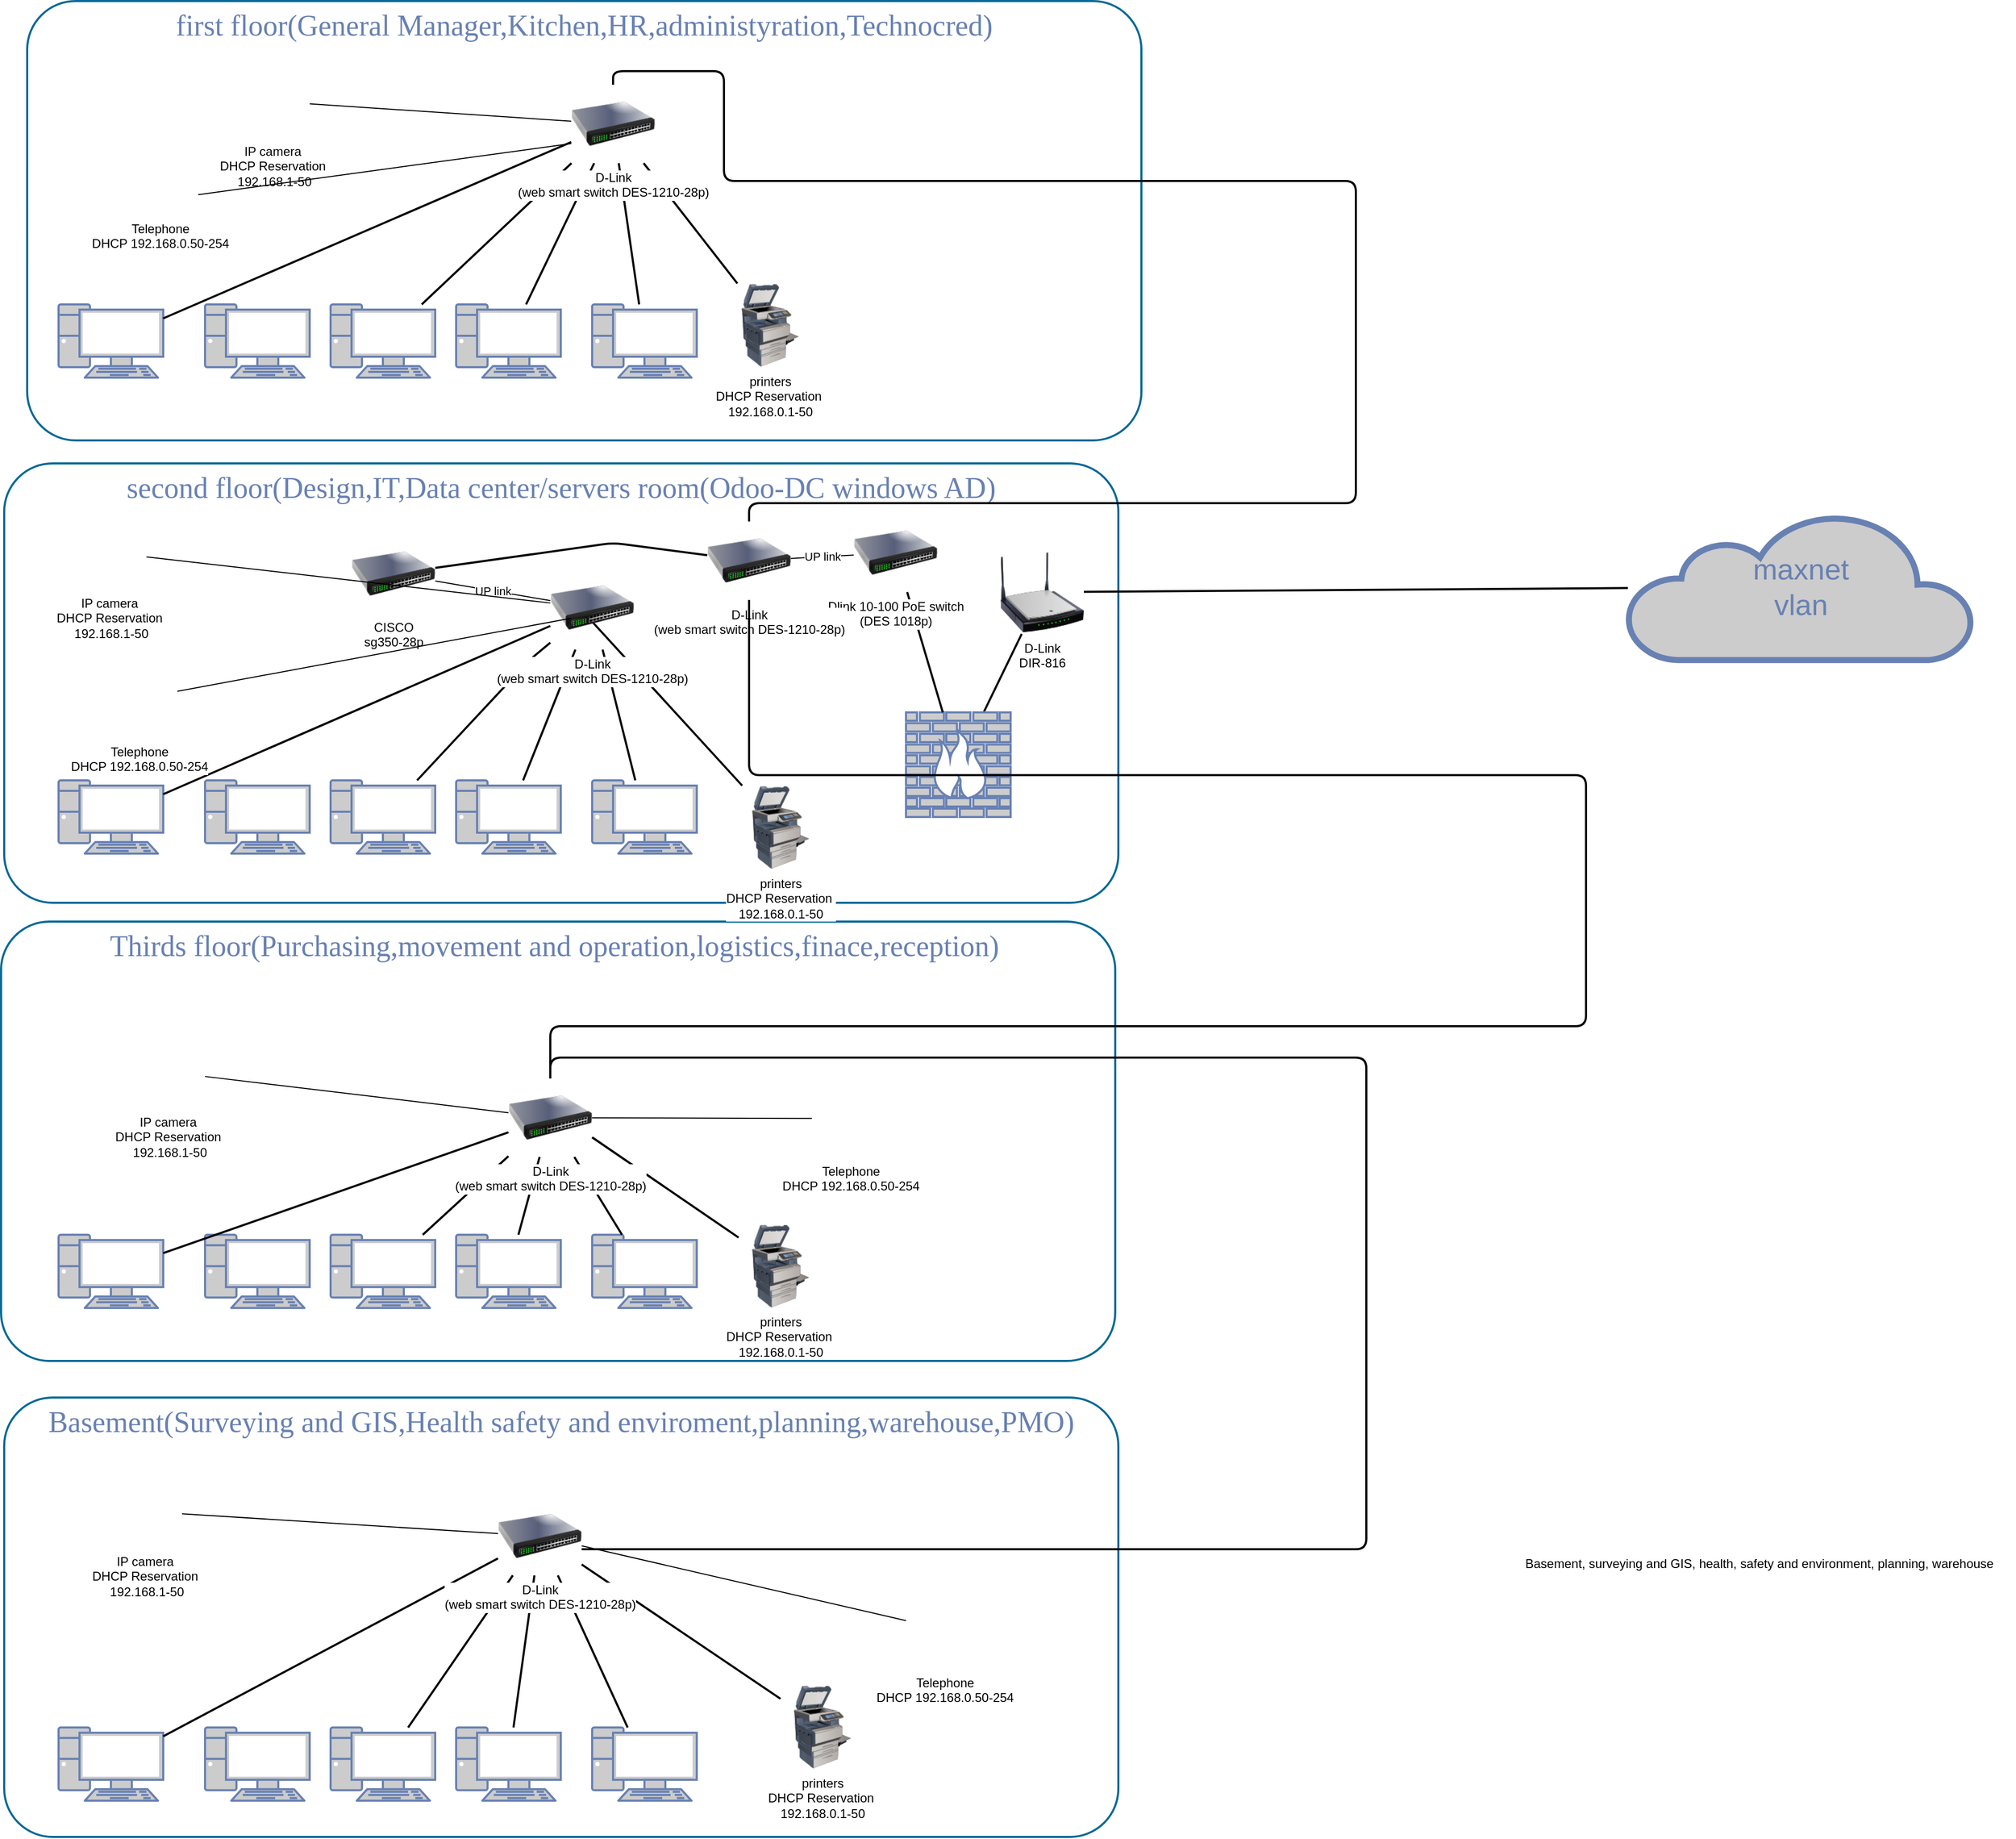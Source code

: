 <mxfile version="14.8.0" type="github">
  <diagram name="Page-1" id="bfe91b75-5d2c-26a0-9c1d-138518896778">
    <mxGraphModel dx="2062" dy="1122" grid="1" gridSize="10" guides="1" tooltips="1" connect="1" arrows="1" fold="1" page="1" pageScale="1" pageWidth="1100" pageHeight="850" background="none" math="0" shadow="0">
      <root>
        <mxCell id="0" />
        <mxCell id="1" parent="0" />
        <mxCell id="7c3789c024ecab99-82" value="Basement(Surveying and GIS,Health safety and enviroment,planning,warehouse,PMO)" style="rounded=1;whiteSpace=wrap;html=1;shadow=0;comic=0;strokeColor=#036897;strokeWidth=2;fillColor=none;fontFamily=Verdana;fontSize=28;fontColor=#6881B3;align=center;arcSize=11;verticalAlign=top;" parent="1" vertex="1">
          <mxGeometry x="78" y="1355" width="1065" height="420" as="geometry" />
        </mxCell>
        <mxCell id="7c3789c024ecab99-81" value="Thirds floor(Purchasing,movement and operation,logistics,finace,reception)&amp;nbsp;" style="rounded=1;whiteSpace=wrap;html=1;shadow=0;comic=0;strokeColor=#036897;strokeWidth=2;fillColor=none;fontFamily=Verdana;fontSize=28;fontColor=#6881B3;align=center;arcSize=11;verticalAlign=top;" parent="1" vertex="1">
          <mxGeometry x="75" y="900" width="1065" height="420" as="geometry" />
        </mxCell>
        <mxCell id="7c3789c024ecab99-79" value="second floor(Design,IT,Data center/servers room(Odoo-DC windows AD)" style="rounded=1;whiteSpace=wrap;html=1;shadow=0;comic=0;strokeColor=#036897;strokeWidth=2;fillColor=none;fontFamily=Verdana;fontSize=28;fontColor=#6881B3;align=center;arcSize=11;verticalAlign=top;" parent="1" vertex="1">
          <mxGeometry x="78" y="462" width="1065" height="420" as="geometry" />
        </mxCell>
        <mxCell id="7c3789c024ecab99-78" value="first floor(General Manager,Kitchen,HR,administyration,Technocred)" style="rounded=1;whiteSpace=wrap;html=1;shadow=0;comic=0;strokeColor=#036897;strokeWidth=2;fillColor=none;fontFamily=Verdana;fontSize=28;fontColor=#6881B3;align=center;arcSize=11;verticalAlign=top;" parent="1" vertex="1">
          <mxGeometry x="100" y="20" width="1065" height="420" as="geometry" />
        </mxCell>
        <mxCell id="7c3789c024ecab99-55" style="edgeStyle=none;html=1;labelBackgroundColor=none;endArrow=none;endFill=0;strokeWidth=2;fontFamily=Verdana;fontSize=28;fontColor=#6881B3;" parent="1" source="7c3789c024ecab99-8" target="DdyyzYHFz9jRjWtr3Mpa-1" edge="1">
          <mxGeometry relative="1" as="geometry">
            <mxPoint x="870" y="550" as="targetPoint" />
          </mxGeometry>
        </mxCell>
        <mxCell id="7c3789c024ecab99-8" value="" style="fontColor=#0066CC;verticalAlign=top;verticalLabelPosition=bottom;labelPosition=center;align=center;html=1;fillColor=#CCCCCC;strokeColor=#6881B3;gradientColor=none;gradientDirection=north;strokeWidth=2;shape=mxgraph.networks.firewall;rounded=0;shadow=0;comic=0;" parent="1" vertex="1">
          <mxGeometry x="940" y="700" width="100" height="100" as="geometry" />
        </mxCell>
        <mxCell id="7c3789c024ecab99-18" style="edgeStyle=orthogonalEdgeStyle;html=1;labelBackgroundColor=none;endArrow=none;endFill=0;strokeWidth=2;fontFamily=Verdana;fontSize=15;fontColor=#036897;" parent="1" source="DdyyzYHFz9jRjWtr3Mpa-18" target="DdyyzYHFz9jRjWtr3Mpa-3" edge="1">
          <mxGeometry relative="1" as="geometry">
            <mxPoint x="1040" y="500" as="targetPoint" />
            <Array as="points">
              <mxPoint x="766" y="87" />
              <mxPoint x="766" y="192" />
              <mxPoint x="1370" y="192" />
              <mxPoint x="1370" y="500" />
            </Array>
            <mxPoint x="765.7" y="189.56" as="sourcePoint" />
          </mxGeometry>
        </mxCell>
        <mxCell id="7c3789c024ecab99-52" style="edgeStyle=none;html=1;labelBackgroundColor=none;endArrow=none;endFill=0;strokeWidth=2;fontFamily=Verdana;fontSize=15;fontColor=#036897;" parent="1" source="DdyyzYHFz9jRjWtr3Mpa-2" target="7c3789c024ecab99-8" edge="1">
          <mxGeometry relative="1" as="geometry">
            <mxPoint x="1550.0" y="917" as="targetPoint" />
            <mxPoint x="990" y="515" as="sourcePoint" />
          </mxGeometry>
        </mxCell>
        <mxCell id="7c3789c024ecab99-1" value="" style="fontColor=#0066CC;verticalAlign=top;verticalLabelPosition=bottom;labelPosition=center;align=center;html=1;fillColor=#CCCCCC;strokeColor=#6881B3;gradientColor=none;gradientDirection=north;strokeWidth=2;shape=mxgraph.networks.pc;rounded=0;shadow=0;comic=0;" parent="1" vertex="1">
          <mxGeometry x="130.0" y="310" width="100" height="70" as="geometry" />
        </mxCell>
        <mxCell id="7c3789c024ecab99-2" value="" style="fontColor=#0066CC;verticalAlign=top;verticalLabelPosition=bottom;labelPosition=center;align=center;html=1;fillColor=#CCCCCC;strokeColor=#6881B3;gradientColor=none;gradientDirection=north;strokeWidth=2;shape=mxgraph.networks.pc;rounded=0;shadow=0;comic=0;" parent="1" vertex="1">
          <mxGeometry x="270.0" y="310" width="100" height="70" as="geometry" />
        </mxCell>
        <mxCell id="7c3789c024ecab99-3" value="" style="fontColor=#0066CC;verticalAlign=top;verticalLabelPosition=bottom;labelPosition=center;align=center;html=1;fillColor=#CCCCCC;strokeColor=#6881B3;gradientColor=none;gradientDirection=north;strokeWidth=2;shape=mxgraph.networks.pc;rounded=0;shadow=0;comic=0;" parent="1" vertex="1">
          <mxGeometry x="390.0" y="310" width="100" height="70" as="geometry" />
        </mxCell>
        <mxCell id="7c3789c024ecab99-4" value="" style="fontColor=#0066CC;verticalAlign=top;verticalLabelPosition=bottom;labelPosition=center;align=center;html=1;fillColor=#CCCCCC;strokeColor=#6881B3;gradientColor=none;gradientDirection=north;strokeWidth=2;shape=mxgraph.networks.pc;rounded=0;shadow=0;comic=0;" parent="1" vertex="1">
          <mxGeometry x="510.0" y="310" width="100" height="70" as="geometry" />
        </mxCell>
        <mxCell id="7c3789c024ecab99-5" value="" style="fontColor=#0066CC;verticalAlign=top;verticalLabelPosition=bottom;labelPosition=center;align=center;html=1;fillColor=#CCCCCC;strokeColor=#6881B3;gradientColor=none;gradientDirection=north;strokeWidth=2;shape=mxgraph.networks.pc;rounded=0;shadow=0;comic=0;" parent="1" vertex="1">
          <mxGeometry x="640.0" y="310" width="100" height="70" as="geometry" />
        </mxCell>
        <mxCell id="7c3789c024ecab99-13" style="edgeStyle=none;html=1;labelBackgroundColor=none;endArrow=none;endFill=0;strokeWidth=2;fontFamily=Verdana;fontSize=15;fontColor=#036897;" parent="1" source="7c3789c024ecab99-1" target="DdyyzYHFz9jRjWtr3Mpa-18" edge="1">
          <mxGeometry relative="1" as="geometry">
            <mxPoint x="704.8" y="190.67" as="targetPoint" />
          </mxGeometry>
        </mxCell>
        <mxCell id="7c3789c024ecab99-14" style="edgeStyle=none;html=1;labelBackgroundColor=none;endArrow=none;endFill=0;strokeWidth=2;fontFamily=Verdana;fontSize=15;fontColor=#036897;" parent="1" source="7c3789c024ecab99-3" target="DdyyzYHFz9jRjWtr3Mpa-18" edge="1">
          <mxGeometry relative="1" as="geometry">
            <mxPoint x="722.6" y="196.88" as="targetPoint" />
          </mxGeometry>
        </mxCell>
        <mxCell id="7c3789c024ecab99-15" style="edgeStyle=none;html=1;labelBackgroundColor=none;endArrow=none;endFill=0;strokeWidth=2;fontFamily=Verdana;fontSize=15;fontColor=#036897;" parent="1" source="7c3789c024ecab99-4" target="DdyyzYHFz9jRjWtr3Mpa-18" edge="1">
          <mxGeometry relative="1" as="geometry">
            <mxPoint x="728.8" y="188.9" as="targetPoint" />
          </mxGeometry>
        </mxCell>
        <mxCell id="7c3789c024ecab99-16" style="edgeStyle=none;html=1;labelBackgroundColor=none;endArrow=none;endFill=0;strokeWidth=2;fontFamily=Verdana;fontSize=15;fontColor=#036897;" parent="1" source="7c3789c024ecab99-5" target="DdyyzYHFz9jRjWtr3Mpa-18" edge="1">
          <mxGeometry relative="1" as="geometry">
            <mxPoint x="754.6" y="199.55" as="targetPoint" />
          </mxGeometry>
        </mxCell>
        <mxCell id="7c3789c024ecab99-20" value="" style="fontColor=#0066CC;verticalAlign=top;verticalLabelPosition=bottom;labelPosition=center;align=center;html=1;fillColor=#CCCCCC;strokeColor=#6881B3;gradientColor=none;gradientDirection=north;strokeWidth=2;shape=mxgraph.networks.pc;rounded=0;shadow=0;comic=0;" parent="1" vertex="1">
          <mxGeometry x="130.0" y="765" width="100" height="70" as="geometry" />
        </mxCell>
        <mxCell id="7c3789c024ecab99-21" value="" style="fontColor=#0066CC;verticalAlign=top;verticalLabelPosition=bottom;labelPosition=center;align=center;html=1;fillColor=#CCCCCC;strokeColor=#6881B3;gradientColor=none;gradientDirection=north;strokeWidth=2;shape=mxgraph.networks.pc;rounded=0;shadow=0;comic=0;" parent="1" vertex="1">
          <mxGeometry x="270.0" y="765" width="100" height="70" as="geometry" />
        </mxCell>
        <mxCell id="7c3789c024ecab99-23" value="" style="fontColor=#0066CC;verticalAlign=top;verticalLabelPosition=bottom;labelPosition=center;align=center;html=1;fillColor=#CCCCCC;strokeColor=#6881B3;gradientColor=none;gradientDirection=north;strokeWidth=2;shape=mxgraph.networks.pc;rounded=0;shadow=0;comic=0;" parent="1" vertex="1">
          <mxGeometry x="390.0" y="765" width="100" height="70" as="geometry" />
        </mxCell>
        <mxCell id="7c3789c024ecab99-25" value="" style="fontColor=#0066CC;verticalAlign=top;verticalLabelPosition=bottom;labelPosition=center;align=center;html=1;fillColor=#CCCCCC;strokeColor=#6881B3;gradientColor=none;gradientDirection=north;strokeWidth=2;shape=mxgraph.networks.pc;rounded=0;shadow=0;comic=0;" parent="1" vertex="1">
          <mxGeometry x="510.0" y="765" width="100" height="70" as="geometry" />
        </mxCell>
        <mxCell id="7c3789c024ecab99-27" value="" style="fontColor=#0066CC;verticalAlign=top;verticalLabelPosition=bottom;labelPosition=center;align=center;html=1;fillColor=#CCCCCC;strokeColor=#6881B3;gradientColor=none;gradientDirection=north;strokeWidth=2;shape=mxgraph.networks.pc;rounded=0;shadow=0;comic=0;" parent="1" vertex="1">
          <mxGeometry x="640.0" y="765" width="100" height="70" as="geometry" />
        </mxCell>
        <mxCell id="7c3789c024ecab99-19" style="edgeStyle=none;html=1;labelBackgroundColor=none;endArrow=none;endFill=0;strokeWidth=2;fontFamily=Verdana;fontSize=15;fontColor=#036897;" parent="1" source="7c3789c024ecab99-20" target="DdyyzYHFz9jRjWtr3Mpa-5" edge="1">
          <mxGeometry relative="1" as="geometry">
            <mxPoint x="590.8" y="614.23" as="targetPoint" />
          </mxGeometry>
        </mxCell>
        <mxCell id="7c3789c024ecab99-22" style="edgeStyle=none;html=1;labelBackgroundColor=none;endArrow=none;endFill=0;strokeWidth=2;fontFamily=Verdana;fontSize=15;fontColor=#036897;" parent="1" source="7c3789c024ecab99-23" target="DdyyzYHFz9jRjWtr3Mpa-5" edge="1">
          <mxGeometry relative="1" as="geometry">
            <mxPoint x="591.7" y="622.21" as="targetPoint" />
            <Array as="points">
              <mxPoint x="580" y="650" />
            </Array>
          </mxGeometry>
        </mxCell>
        <mxCell id="7c3789c024ecab99-24" style="edgeStyle=none;html=1;labelBackgroundColor=none;endArrow=none;endFill=0;strokeWidth=2;fontFamily=Verdana;fontSize=15;fontColor=#036897;" parent="1" source="7c3789c024ecab99-25" target="DdyyzYHFz9jRjWtr3Mpa-5" edge="1">
          <mxGeometry relative="1" as="geometry">
            <mxPoint x="597.9" y="621.34" as="targetPoint" />
          </mxGeometry>
        </mxCell>
        <mxCell id="7c3789c024ecab99-26" style="edgeStyle=none;html=1;labelBackgroundColor=none;endArrow=none;endFill=0;strokeWidth=2;fontFamily=Verdana;fontSize=15;fontColor=#036897;" parent="1" source="7c3789c024ecab99-27" target="DdyyzYHFz9jRjWtr3Mpa-5" edge="1">
          <mxGeometry relative="1" as="geometry">
            <mxPoint x="609.4" y="621.34" as="targetPoint" />
          </mxGeometry>
        </mxCell>
        <mxCell id="7c3789c024ecab99-28" style="edgeStyle=none;html=1;labelBackgroundColor=none;endArrow=none;endFill=0;strokeWidth=2;fontFamily=Verdana;fontSize=15;fontColor=#036897;" parent="1" source="DdyyzYHFz9jRjWtr3Mpa-15" edge="1">
          <mxGeometry relative="1" as="geometry">
            <mxPoint x="637" y="610" as="targetPoint" />
            <mxPoint x="800" y="755.399" as="sourcePoint" />
          </mxGeometry>
        </mxCell>
        <mxCell id="7c3789c024ecab99-34" value="" style="fontColor=#0066CC;verticalAlign=top;verticalLabelPosition=bottom;labelPosition=center;align=center;html=1;fillColor=#CCCCCC;strokeColor=#6881B3;gradientColor=none;gradientDirection=north;strokeWidth=2;shape=mxgraph.networks.pc;rounded=0;shadow=0;comic=0;" parent="1" vertex="1">
          <mxGeometry x="130.0" y="1199.412" width="100" height="70" as="geometry" />
        </mxCell>
        <mxCell id="7c3789c024ecab99-35" value="" style="fontColor=#0066CC;verticalAlign=top;verticalLabelPosition=bottom;labelPosition=center;align=center;html=1;fillColor=#CCCCCC;strokeColor=#6881B3;gradientColor=none;gradientDirection=north;strokeWidth=2;shape=mxgraph.networks.pc;rounded=0;shadow=0;comic=0;" parent="1" vertex="1">
          <mxGeometry x="270.0" y="1199.412" width="100" height="70" as="geometry" />
        </mxCell>
        <mxCell id="7c3789c024ecab99-37" value="" style="fontColor=#0066CC;verticalAlign=top;verticalLabelPosition=bottom;labelPosition=center;align=center;html=1;fillColor=#CCCCCC;strokeColor=#6881B3;gradientColor=none;gradientDirection=north;strokeWidth=2;shape=mxgraph.networks.pc;rounded=0;shadow=0;comic=0;" parent="1" vertex="1">
          <mxGeometry x="390.0" y="1199.412" width="100" height="70" as="geometry" />
        </mxCell>
        <mxCell id="7c3789c024ecab99-39" value="" style="fontColor=#0066CC;verticalAlign=top;verticalLabelPosition=bottom;labelPosition=center;align=center;html=1;fillColor=#CCCCCC;strokeColor=#6881B3;gradientColor=none;gradientDirection=north;strokeWidth=2;shape=mxgraph.networks.pc;rounded=0;shadow=0;comic=0;" parent="1" vertex="1">
          <mxGeometry x="510.0" y="1199.412" width="100" height="70" as="geometry" />
        </mxCell>
        <mxCell id="7c3789c024ecab99-41" value="" style="fontColor=#0066CC;verticalAlign=top;verticalLabelPosition=bottom;labelPosition=center;align=center;html=1;fillColor=#CCCCCC;strokeColor=#6881B3;gradientColor=none;gradientDirection=north;strokeWidth=2;shape=mxgraph.networks.pc;rounded=0;shadow=0;comic=0;" parent="1" vertex="1">
          <mxGeometry x="640.0" y="1199.412" width="100" height="70" as="geometry" />
        </mxCell>
        <mxCell id="7c3789c024ecab99-33" style="edgeStyle=none;html=1;labelBackgroundColor=none;endArrow=none;endFill=0;strokeWidth=2;fontFamily=Verdana;fontSize=15;fontColor=#036897;" parent="1" source="7c3789c024ecab99-34" target="DdyyzYHFz9jRjWtr3Mpa-13" edge="1">
          <mxGeometry relative="1" as="geometry">
            <mxPoint x="615" y="1031.5" as="targetPoint" />
          </mxGeometry>
        </mxCell>
        <mxCell id="7c3789c024ecab99-36" style="edgeStyle=none;html=1;labelBackgroundColor=none;endArrow=none;endFill=0;strokeWidth=2;fontFamily=Verdana;fontSize=15;fontColor=#036897;" parent="1" source="7c3789c024ecab99-37" target="DdyyzYHFz9jRjWtr3Mpa-13" edge="1">
          <mxGeometry relative="1" as="geometry">
            <mxPoint x="620" y="1060" as="targetPoint" />
          </mxGeometry>
        </mxCell>
        <mxCell id="7c3789c024ecab99-38" style="edgeStyle=none;html=1;labelBackgroundColor=none;endArrow=none;endFill=0;strokeWidth=2;fontFamily=Verdana;fontSize=15;fontColor=#036897;" parent="1" source="7c3789c024ecab99-39" target="DdyyzYHFz9jRjWtr3Mpa-13" edge="1">
          <mxGeometry relative="1" as="geometry">
            <mxPoint x="644.6" y="1054.21" as="targetPoint" />
          </mxGeometry>
        </mxCell>
        <mxCell id="7c3789c024ecab99-40" style="edgeStyle=none;html=1;labelBackgroundColor=none;endArrow=none;endFill=0;strokeWidth=2;fontFamily=Verdana;fontSize=15;fontColor=#036897;" parent="1" source="7c3789c024ecab99-41" target="DdyyzYHFz9jRjWtr3Mpa-13" edge="1">
          <mxGeometry relative="1" as="geometry">
            <mxPoint x="660" y="1060" as="targetPoint" />
          </mxGeometry>
        </mxCell>
        <mxCell id="7c3789c024ecab99-42" style="edgeStyle=none;html=1;labelBackgroundColor=none;endArrow=none;endFill=0;strokeWidth=2;fontFamily=Verdana;fontSize=15;fontColor=#036897;entryX=1;entryY=0.75;entryDx=0;entryDy=0;" parent="1" source="DdyyzYHFz9jRjWtr3Mpa-16" target="DdyyzYHFz9jRjWtr3Mpa-13" edge="1">
          <mxGeometry relative="1" as="geometry">
            <mxPoint x="676.8" y="1057.57" as="targetPoint" />
            <mxPoint x="792.497" y="1184.412" as="sourcePoint" />
          </mxGeometry>
        </mxCell>
        <mxCell id="7c3789c024ecab99-53" value="maxnet&lt;br&gt;vlan" style="html=1;fillColor=#CCCCCC;strokeColor=#6881B3;gradientColor=none;gradientDirection=north;strokeWidth=2;shape=mxgraph.networks.cloud;fontColor=#6881B3;rounded=0;shadow=0;comic=0;align=center;fontSize=28;" parent="1" vertex="1">
          <mxGeometry x="1630" y="510" width="330" height="140" as="geometry" />
        </mxCell>
        <mxCell id="7c3789c024ecab99-56" style="edgeStyle=none;html=1;labelBackgroundColor=none;endArrow=none;endFill=0;strokeWidth=2;fontFamily=Verdana;fontSize=28;fontColor=#6881B3;" parent="1" source="DdyyzYHFz9jRjWtr3Mpa-1" target="7c3789c024ecab99-53" edge="1">
          <mxGeometry relative="1" as="geometry">
            <mxPoint x="900" y="545.444" as="sourcePoint" />
          </mxGeometry>
        </mxCell>
        <mxCell id="7c3789c024ecab99-61" value="" style="fontColor=#0066CC;verticalAlign=top;verticalLabelPosition=bottom;labelPosition=center;align=center;html=1;fillColor=#CCCCCC;strokeColor=#6881B3;gradientColor=none;gradientDirection=north;strokeWidth=2;shape=mxgraph.networks.pc;rounded=0;shadow=0;comic=0;" parent="1" vertex="1">
          <mxGeometry x="130.0" y="1670.412" width="100" height="70" as="geometry" />
        </mxCell>
        <mxCell id="7c3789c024ecab99-62" value="" style="fontColor=#0066CC;verticalAlign=top;verticalLabelPosition=bottom;labelPosition=center;align=center;html=1;fillColor=#CCCCCC;strokeColor=#6881B3;gradientColor=none;gradientDirection=north;strokeWidth=2;shape=mxgraph.networks.pc;rounded=0;shadow=0;comic=0;" parent="1" vertex="1">
          <mxGeometry x="270.0" y="1670.412" width="100" height="70" as="geometry" />
        </mxCell>
        <mxCell id="7c3789c024ecab99-63" value="" style="fontColor=#0066CC;verticalAlign=top;verticalLabelPosition=bottom;labelPosition=center;align=center;html=1;fillColor=#CCCCCC;strokeColor=#6881B3;gradientColor=none;gradientDirection=north;strokeWidth=2;shape=mxgraph.networks.pc;rounded=0;shadow=0;comic=0;" parent="1" vertex="1">
          <mxGeometry x="390.0" y="1670.412" width="100" height="70" as="geometry" />
        </mxCell>
        <mxCell id="7c3789c024ecab99-64" value="" style="fontColor=#0066CC;verticalAlign=top;verticalLabelPosition=bottom;labelPosition=center;align=center;html=1;fillColor=#CCCCCC;strokeColor=#6881B3;gradientColor=none;gradientDirection=north;strokeWidth=2;shape=mxgraph.networks.pc;rounded=0;shadow=0;comic=0;" parent="1" vertex="1">
          <mxGeometry x="510.0" y="1670.412" width="100" height="70" as="geometry" />
        </mxCell>
        <mxCell id="7c3789c024ecab99-65" value="" style="fontColor=#0066CC;verticalAlign=top;verticalLabelPosition=bottom;labelPosition=center;align=center;html=1;fillColor=#CCCCCC;strokeColor=#6881B3;gradientColor=none;gradientDirection=north;strokeWidth=2;shape=mxgraph.networks.pc;rounded=0;shadow=0;comic=0;" parent="1" vertex="1">
          <mxGeometry x="640.0" y="1670.412" width="100" height="70" as="geometry" />
        </mxCell>
        <mxCell id="7c3789c024ecab99-68" style="edgeStyle=none;html=1;labelBackgroundColor=none;endArrow=none;endFill=0;strokeWidth=2;fontFamily=Verdana;fontSize=15;fontColor=#036897;" parent="1" source="7c3789c024ecab99-61" target="DdyyzYHFz9jRjWtr3Mpa-14" edge="1">
          <mxGeometry relative="1" as="geometry">
            <mxPoint x="593.6" y="1458.89" as="targetPoint" />
          </mxGeometry>
        </mxCell>
        <mxCell id="7c3789c024ecab99-69" style="edgeStyle=none;html=1;labelBackgroundColor=none;endArrow=none;endFill=0;strokeWidth=2;fontFamily=Verdana;fontSize=15;fontColor=#036897;" parent="1" source="7c3789c024ecab99-63" target="DdyyzYHFz9jRjWtr3Mpa-14" edge="1">
          <mxGeometry relative="1" as="geometry">
            <mxPoint x="607.5" y="1460" as="targetPoint" />
          </mxGeometry>
        </mxCell>
        <mxCell id="7c3789c024ecab99-70" style="edgeStyle=none;html=1;labelBackgroundColor=none;endArrow=none;endFill=0;strokeWidth=2;fontFamily=Verdana;fontSize=15;fontColor=#036897;" parent="1" source="7c3789c024ecab99-64" target="DdyyzYHFz9jRjWtr3Mpa-14" edge="1">
          <mxGeometry relative="1" as="geometry">
            <mxPoint x="607.5" y="1460" as="targetPoint" />
          </mxGeometry>
        </mxCell>
        <mxCell id="7c3789c024ecab99-71" style="edgeStyle=none;html=1;labelBackgroundColor=none;endArrow=none;endFill=0;strokeWidth=2;fontFamily=Verdana;fontSize=15;fontColor=#036897;" parent="1" source="7c3789c024ecab99-65" target="DdyyzYHFz9jRjWtr3Mpa-14" edge="1">
          <mxGeometry relative="1" as="geometry">
            <mxPoint x="628.3" y="1457.12" as="targetPoint" />
          </mxGeometry>
        </mxCell>
        <mxCell id="7c3789c024ecab99-72" style="edgeStyle=none;html=1;labelBackgroundColor=none;endArrow=none;endFill=0;strokeWidth=2;fontFamily=Verdana;fontSize=15;fontColor=#036897;" parent="1" source="DdyyzYHFz9jRjWtr3Mpa-17" target="DdyyzYHFz9jRjWtr3Mpa-14" edge="1">
          <mxGeometry relative="1" as="geometry">
            <mxPoint x="647.5" y="1460" as="targetPoint" />
            <mxPoint x="770" y="1658.04" as="sourcePoint" />
          </mxGeometry>
        </mxCell>
        <mxCell id="ypX5lwdJ7u_6gNFfsRUF-6" style="edgeStyle=none;html=1;labelBackgroundColor=none;endArrow=none;endFill=0;strokeWidth=2;fontFamily=Verdana;fontSize=15;fontColor=#036897;" parent="1" source="DdyyzYHFz9jRjWtr3Mpa-18" target="DdyyzYHFz9jRjWtr3Mpa-20" edge="1">
          <mxGeometry relative="1" as="geometry">
            <mxPoint x="762.8" y="200.9" as="sourcePoint" />
            <mxPoint x="823.4" y="332.2" as="targetPoint" />
          </mxGeometry>
        </mxCell>
        <mxCell id="DdyyzYHFz9jRjWtr3Mpa-1" value="D-Link&lt;br&gt;DIR-816&lt;br&gt;" style="image;html=1;image=img/lib/clip_art/networking/Wireless_Router_N_128x128.png" parent="1" vertex="1">
          <mxGeometry x="1030" y="545" width="80" height="80" as="geometry" />
        </mxCell>
        <mxCell id="DdyyzYHFz9jRjWtr3Mpa-2" value="Dlink 10-100 PoE switch&lt;br&gt;(DES 1018p)" style="image;html=1;image=img/lib/clip_art/networking/Switch_128x128.png;fontFamily=Helvetica;" parent="1" vertex="1">
          <mxGeometry x="890" y="510" width="80" height="75" as="geometry" />
        </mxCell>
        <mxCell id="DdyyzYHFz9jRjWtr3Mpa-3" value="D-Link&lt;br&gt;(web smart switch DES-1210-28p)" style="image;html=1;image=img/lib/clip_art/networking/Switch_128x128.png;fontFamily=Helvetica;" parent="1" vertex="1">
          <mxGeometry x="750" y="517.5" width="80" height="75" as="geometry" />
        </mxCell>
        <mxCell id="DdyyzYHFz9jRjWtr3Mpa-4" value="CISCO&lt;br&gt;sg350-28p&lt;br&gt;" style="image;html=1;image=img/lib/clip_art/networking/Switch_128x128.png;fontFamily=Helvetica;" parent="1" vertex="1">
          <mxGeometry x="410" y="530" width="80" height="75" as="geometry" />
        </mxCell>
        <mxCell id="DdyyzYHFz9jRjWtr3Mpa-5" value="D-Link&lt;br&gt;(web smart switch DES-1210-28p)" style="image;html=1;image=img/lib/clip_art/networking/Switch_128x128.png;fontFamily=Helvetica;" parent="1" vertex="1">
          <mxGeometry x="600" y="560" width="80" height="80" as="geometry" />
        </mxCell>
        <mxCell id="DdyyzYHFz9jRjWtr3Mpa-6" style="edgeStyle=none;html=1;labelBackgroundColor=none;endArrow=none;endFill=0;strokeWidth=2;fontFamily=Verdana;fontSize=15;fontColor=#036897;" parent="1" source="DdyyzYHFz9jRjWtr3Mpa-4" target="DdyyzYHFz9jRjWtr3Mpa-3" edge="1">
          <mxGeometry relative="1" as="geometry">
            <mxPoint x="1970.0" y="139.13" as="targetPoint" />
            <mxPoint x="1600" y="300" as="sourcePoint" />
            <Array as="points">
              <mxPoint x="660" y="538" />
            </Array>
          </mxGeometry>
        </mxCell>
        <mxCell id="DdyyzYHFz9jRjWtr3Mpa-11" value="UP link" style="endArrow=none;html=1;" parent="1" source="DdyyzYHFz9jRjWtr3Mpa-2" target="DdyyzYHFz9jRjWtr3Mpa-3" edge="1">
          <mxGeometry width="50" height="50" relative="1" as="geometry">
            <mxPoint x="1710" y="190" as="sourcePoint" />
            <mxPoint x="1710" y="-165" as="targetPoint" />
          </mxGeometry>
        </mxCell>
        <mxCell id="DdyyzYHFz9jRjWtr3Mpa-12" value="UP link" style="endArrow=none;html=1;" parent="1" source="DdyyzYHFz9jRjWtr3Mpa-5" target="DdyyzYHFz9jRjWtr3Mpa-4" edge="1">
          <mxGeometry width="50" height="50" relative="1" as="geometry">
            <mxPoint x="1510" y="370" as="sourcePoint" />
            <mxPoint x="1510" y="15" as="targetPoint" />
          </mxGeometry>
        </mxCell>
        <mxCell id="DdyyzYHFz9jRjWtr3Mpa-13" value="D-Link&lt;br&gt;(web smart switch DES-1210-28p)" style="image;html=1;image=img/lib/clip_art/networking/Switch_128x128.png;fontFamily=Helvetica;" parent="1" vertex="1">
          <mxGeometry x="560" y="1050" width="80" height="75" as="geometry" />
        </mxCell>
        <mxCell id="DdyyzYHFz9jRjWtr3Mpa-14" value="D-Link&lt;br&gt;(web smart switch DES-1210-28p)" style="image;html=1;image=img/lib/clip_art/networking/Switch_128x128.png;fontFamily=Helvetica;" parent="1" vertex="1">
          <mxGeometry x="550" y="1450" width="80" height="75" as="geometry" />
        </mxCell>
        <mxCell id="DdyyzYHFz9jRjWtr3Mpa-15" value="printers&lt;br&gt;DHCP Reservation&amp;nbsp;&lt;br&gt;192.168.0.1-50" style="image;html=1;image=img/lib/clip_art/computers/Printer_Commercial_128x128.png" parent="1" vertex="1">
          <mxGeometry x="780" y="770" width="80" height="80" as="geometry" />
        </mxCell>
        <mxCell id="DdyyzYHFz9jRjWtr3Mpa-16" value="printers&lt;br&gt;DHCP Reservation&amp;nbsp;&lt;br&gt;192.168.0.1-50" style="image;html=1;image=img/lib/clip_art/computers/Printer_Commercial_128x128.png" parent="1" vertex="1">
          <mxGeometry x="780" y="1189.41" width="80" height="80" as="geometry" />
        </mxCell>
        <mxCell id="DdyyzYHFz9jRjWtr3Mpa-17" value="printers&lt;br&gt;DHCP Reservation&amp;nbsp;&lt;br&gt;192.168.0.1-50" style="image;html=1;image=img/lib/clip_art/computers/Printer_Commercial_128x128.png" parent="1" vertex="1">
          <mxGeometry x="820" y="1630" width="80" height="80" as="geometry" />
        </mxCell>
        <mxCell id="DdyyzYHFz9jRjWtr3Mpa-18" value="D-Link&lt;br&gt;(web smart switch DES-1210-28p)" style="image;html=1;image=img/lib/clip_art/networking/Switch_128x128.png;fontFamily=Helvetica;" parent="1" vertex="1">
          <mxGeometry x="620" y="100" width="80" height="75" as="geometry" />
        </mxCell>
        <mxCell id="DdyyzYHFz9jRjWtr3Mpa-20" value="printers&lt;br&gt;DHCP Reservation&amp;nbsp;&lt;br&gt;192.168.0.1-50" style="image;html=1;image=img/lib/clip_art/computers/Printer_Commercial_128x128.png" parent="1" vertex="1">
          <mxGeometry x="770" y="290" width="80" height="80" as="geometry" />
        </mxCell>
        <mxCell id="DdyyzYHFz9jRjWtr3Mpa-21" value="Telephone&lt;br&gt;DHCP 192.168.0.50-254" style="shape=image;html=1;verticalAlign=top;verticalLabelPosition=bottom;labelBackgroundColor=#ffffff;imageAspect=0;aspect=fixed;image=https://cdn4.iconfinder.com/data/icons/miu/24/business-telephone-office-outline-stroke-128.png" parent="1" vertex="1">
          <mxGeometry x="190" y="150" width="73.5" height="73.5" as="geometry" />
        </mxCell>
        <mxCell id="DdyyzYHFz9jRjWtr3Mpa-22" value="Telephone&lt;br&gt;DHCP 192.168.0.50-254" style="shape=image;html=1;verticalAlign=top;verticalLabelPosition=bottom;labelBackgroundColor=#ffffff;imageAspect=0;aspect=fixed;image=https://cdn4.iconfinder.com/data/icons/miu/24/business-telephone-office-outline-stroke-128.png" parent="1" vertex="1">
          <mxGeometry x="170" y="650" width="73.5" height="73.5" as="geometry" />
        </mxCell>
        <mxCell id="DdyyzYHFz9jRjWtr3Mpa-23" value="Telephone&lt;br&gt;DHCP 192.168.0.50-254" style="shape=image;html=1;verticalAlign=top;verticalLabelPosition=bottom;labelBackgroundColor=#ffffff;imageAspect=0;aspect=fixed;image=https://cdn4.iconfinder.com/data/icons/miu/24/business-telephone-office-outline-stroke-128.png" parent="1" vertex="1">
          <mxGeometry x="850" y="1051.5" width="73.5" height="73.5" as="geometry" />
        </mxCell>
        <mxCell id="DdyyzYHFz9jRjWtr3Mpa-24" value="Telephone&lt;br&gt;DHCP 192.168.0.50-254" style="shape=image;html=1;verticalAlign=top;verticalLabelPosition=bottom;labelBackgroundColor=#ffffff;imageAspect=0;aspect=fixed;image=https://cdn4.iconfinder.com/data/icons/miu/24/business-telephone-office-outline-stroke-128.png" parent="1" vertex="1">
          <mxGeometry x="940" y="1540" width="73.5" height="73.5" as="geometry" />
        </mxCell>
        <mxCell id="DdyyzYHFz9jRjWtr3Mpa-25" value="IP camera&amp;nbsp;&lt;br&gt;DHCP Reservation&amp;nbsp;&lt;br&gt;192.168.1-50" style="shape=image;html=1;verticalAlign=top;verticalLabelPosition=bottom;labelBackgroundColor=#ffffff;imageAspect=0;aspect=fixed;image=https://cdn0.iconfinder.com/data/icons/house/128/CCTV.png" parent="1" vertex="1">
          <mxGeometry x="302" y="82" width="68" height="68" as="geometry" />
        </mxCell>
        <mxCell id="DdyyzYHFz9jRjWtr3Mpa-26" value="IP camera&amp;nbsp;&lt;br&gt;DHCP Reservation&amp;nbsp;&lt;br&gt;192.168.1-50" style="shape=image;html=1;verticalAlign=top;verticalLabelPosition=bottom;labelBackgroundColor=#ffffff;imageAspect=0;aspect=fixed;image=https://cdn0.iconfinder.com/data/icons/house/128/CCTV.png" parent="1" vertex="1">
          <mxGeometry x="146" y="513.5" width="68" height="68" as="geometry" />
        </mxCell>
        <mxCell id="DdyyzYHFz9jRjWtr3Mpa-27" value="IP camera&amp;nbsp;&lt;br&gt;DHCP Reservation&amp;nbsp;&lt;br&gt;192.168.1-50" style="shape=image;html=1;verticalAlign=top;verticalLabelPosition=bottom;labelBackgroundColor=#ffffff;imageAspect=0;aspect=fixed;image=https://cdn0.iconfinder.com/data/icons/house/128/CCTV.png" parent="1" vertex="1">
          <mxGeometry x="202" y="1010" width="68" height="68" as="geometry" />
        </mxCell>
        <mxCell id="DdyyzYHFz9jRjWtr3Mpa-28" value="IP camera&amp;nbsp;&lt;br&gt;DHCP Reservation&amp;nbsp;&lt;br&gt;192.168.1-50" style="shape=image;html=1;verticalAlign=top;verticalLabelPosition=bottom;labelBackgroundColor=#ffffff;imageAspect=0;aspect=fixed;image=https://cdn0.iconfinder.com/data/icons/house/128/CCTV.png" parent="1" vertex="1">
          <mxGeometry x="180" y="1430" width="68" height="68" as="geometry" />
        </mxCell>
        <mxCell id="DdyyzYHFz9jRjWtr3Mpa-29" value="" style="endArrow=none;html=1;fontFamily=Helvetica;" parent="1" source="DdyyzYHFz9jRjWtr3Mpa-18" target="DdyyzYHFz9jRjWtr3Mpa-25" edge="1">
          <mxGeometry width="50" height="50" relative="1" as="geometry">
            <mxPoint x="1650" y="140" as="sourcePoint" />
            <mxPoint x="1250" y="142.954" as="targetPoint" />
            <Array as="points" />
          </mxGeometry>
        </mxCell>
        <mxCell id="DdyyzYHFz9jRjWtr3Mpa-30" value="" style="endArrow=none;html=1;fontFamily=Helvetica;entryX=1;entryY=0.75;entryDx=0;entryDy=0;exitX=0;exitY=0.75;exitDx=0;exitDy=0;" parent="1" source="DdyyzYHFz9jRjWtr3Mpa-18" target="DdyyzYHFz9jRjWtr3Mpa-21" edge="1">
          <mxGeometry width="50" height="50" relative="1" as="geometry">
            <mxPoint x="1930" y="150" as="sourcePoint" />
            <mxPoint x="1530" y="152.954" as="targetPoint" />
            <Array as="points" />
          </mxGeometry>
        </mxCell>
        <mxCell id="DdyyzYHFz9jRjWtr3Mpa-31" value="" style="endArrow=none;html=1;fontFamily=Helvetica;" parent="1" target="DdyyzYHFz9jRjWtr3Mpa-22" edge="1">
          <mxGeometry width="50" height="50" relative="1" as="geometry">
            <mxPoint x="620" y="610" as="sourcePoint" />
            <mxPoint x="1000" y="762.954" as="targetPoint" />
            <Array as="points" />
          </mxGeometry>
        </mxCell>
        <mxCell id="DdyyzYHFz9jRjWtr3Mpa-32" value="" style="endArrow=none;html=1;fontFamily=Helvetica;" parent="1" source="DdyyzYHFz9jRjWtr3Mpa-5" target="DdyyzYHFz9jRjWtr3Mpa-26" edge="1">
          <mxGeometry width="50" height="50" relative="1" as="geometry">
            <mxPoint x="1550" y="810" as="sourcePoint" />
            <mxPoint x="1150" y="812.954" as="targetPoint" />
            <Array as="points" />
          </mxGeometry>
        </mxCell>
        <mxCell id="DdyyzYHFz9jRjWtr3Mpa-33" value="" style="endArrow=none;html=1;fontFamily=Helvetica;" parent="1" source="DdyyzYHFz9jRjWtr3Mpa-13" target="DdyyzYHFz9jRjWtr3Mpa-27" edge="1">
          <mxGeometry width="50" height="50" relative="1" as="geometry">
            <mxPoint x="1670" y="1000" as="sourcePoint" />
            <mxPoint x="1270" y="1002.954" as="targetPoint" />
            <Array as="points" />
          </mxGeometry>
        </mxCell>
        <mxCell id="DdyyzYHFz9jRjWtr3Mpa-34" value="" style="endArrow=none;html=1;fontFamily=Helvetica;" parent="1" source="DdyyzYHFz9jRjWtr3Mpa-23" target="DdyyzYHFz9jRjWtr3Mpa-13" edge="1">
          <mxGeometry width="50" height="50" relative="1" as="geometry">
            <mxPoint x="1440" y="1070" as="sourcePoint" />
            <mxPoint x="1040" y="1072.954" as="targetPoint" />
            <Array as="points" />
          </mxGeometry>
        </mxCell>
        <mxCell id="DdyyzYHFz9jRjWtr3Mpa-35" value="" style="endArrow=none;html=1;fontFamily=Helvetica;" parent="1" source="DdyyzYHFz9jRjWtr3Mpa-24" target="DdyyzYHFz9jRjWtr3Mpa-14" edge="1">
          <mxGeometry width="50" height="50" relative="1" as="geometry">
            <mxPoint x="890" y="1510" as="sourcePoint" />
            <mxPoint x="1160" y="1572.954" as="targetPoint" />
            <Array as="points" />
          </mxGeometry>
        </mxCell>
        <mxCell id="DdyyzYHFz9jRjWtr3Mpa-36" value="" style="endArrow=none;html=1;fontFamily=Helvetica;" parent="1" source="DdyyzYHFz9jRjWtr3Mpa-14" target="DdyyzYHFz9jRjWtr3Mpa-28" edge="1">
          <mxGeometry width="50" height="50" relative="1" as="geometry">
            <mxPoint x="1810" y="1500" as="sourcePoint" />
            <mxPoint x="1410" y="1502.954" as="targetPoint" />
            <Array as="points" />
          </mxGeometry>
        </mxCell>
        <mxCell id="DdyyzYHFz9jRjWtr3Mpa-39" style="edgeStyle=orthogonalEdgeStyle;html=1;labelBackgroundColor=none;endArrow=none;endFill=0;strokeWidth=2;fontFamily=Verdana;fontSize=15;fontColor=#036897;" parent="1" source="DdyyzYHFz9jRjWtr3Mpa-14" target="DdyyzYHFz9jRjWtr3Mpa-13" edge="1">
          <mxGeometry relative="1" as="geometry">
            <mxPoint x="1370" y="1030" as="targetPoint" />
            <Array as="points">
              <mxPoint x="1380" y="1500" />
              <mxPoint x="1380" y="1030" />
              <mxPoint x="600" y="1030" />
            </Array>
            <mxPoint x="1560" y="1310" as="sourcePoint" />
          </mxGeometry>
        </mxCell>
        <mxCell id="DdyyzYHFz9jRjWtr3Mpa-40" style="edgeStyle=orthogonalEdgeStyle;html=1;labelBackgroundColor=none;endArrow=none;endFill=0;strokeWidth=2;fontFamily=Verdana;fontSize=15;fontColor=#036897;" parent="1" source="DdyyzYHFz9jRjWtr3Mpa-13" target="DdyyzYHFz9jRjWtr3Mpa-3" edge="1">
          <mxGeometry relative="1" as="geometry">
            <mxPoint x="1220" y="730" as="targetPoint" />
            <Array as="points">
              <mxPoint x="600" y="1000" />
              <mxPoint x="1590" y="1000" />
              <mxPoint x="1590" y="760" />
              <mxPoint x="790" y="760" />
            </Array>
            <mxPoint x="1620" y="1000" as="sourcePoint" />
          </mxGeometry>
        </mxCell>
        <mxCell id="L3vmsOcLrc5DrNEiIemH-4" value="Basement, surveying and GIS, health, safety and environment, planning, warehouse" style="text;whiteSpace=wrap;html=1;" vertex="1" parent="1">
          <mxGeometry x="1530" y="1500" width="470" height="30" as="geometry" />
        </mxCell>
      </root>
    </mxGraphModel>
  </diagram>
</mxfile>
